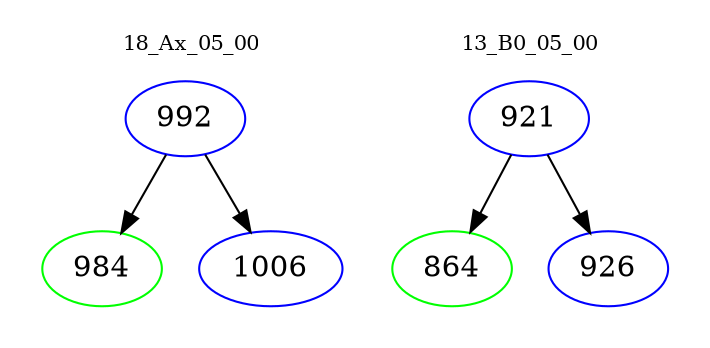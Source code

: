 digraph{
subgraph cluster_0 {
color = white
label = "18_Ax_05_00";
fontsize=10;
T0_992 [label="992", color="blue"]
T0_992 -> T0_984 [color="black"]
T0_984 [label="984", color="green"]
T0_992 -> T0_1006 [color="black"]
T0_1006 [label="1006", color="blue"]
}
subgraph cluster_1 {
color = white
label = "13_B0_05_00";
fontsize=10;
T1_921 [label="921", color="blue"]
T1_921 -> T1_864 [color="black"]
T1_864 [label="864", color="green"]
T1_921 -> T1_926 [color="black"]
T1_926 [label="926", color="blue"]
}
}
